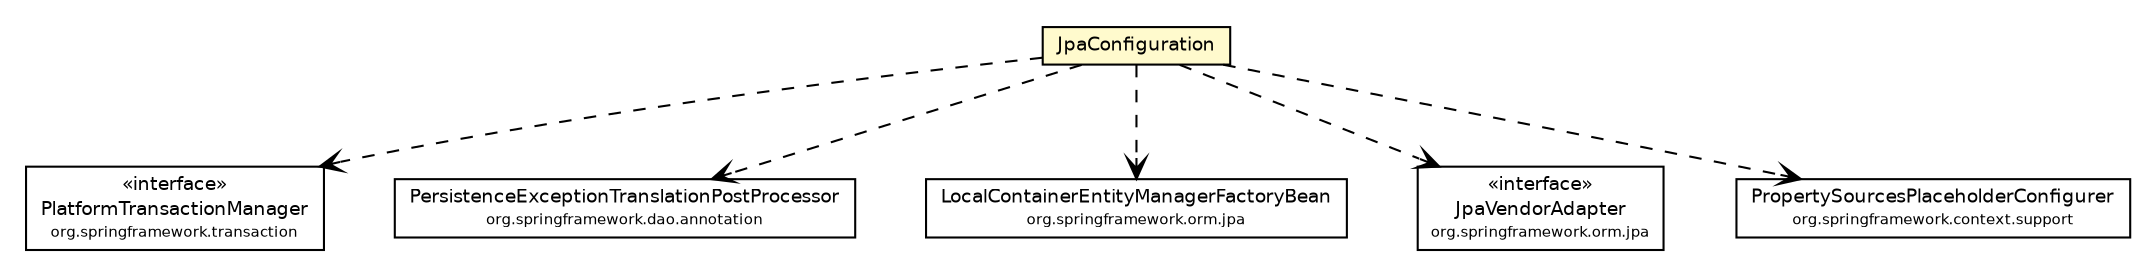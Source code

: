 #!/usr/local/bin/dot
#
# Class diagram 
# Generated by UMLGraph version R5_6-24-gf6e263 (http://www.umlgraph.org/)
#

digraph G {
	edge [fontname="Helvetica",fontsize=10,labelfontname="Helvetica",labelfontsize=10];
	node [fontname="Helvetica",fontsize=10,shape=plaintext];
	nodesep=0.25;
	ranksep=0.5;
	// net.ljcomputing.sr.config.JpaConfiguration
	c2126 [label=<<table title="net.ljcomputing.sr.config.JpaConfiguration" border="0" cellborder="1" cellspacing="0" cellpadding="2" port="p" bgcolor="lemonChiffon" href="./JpaConfiguration.html">
		<tr><td><table border="0" cellspacing="0" cellpadding="1">
<tr><td align="center" balign="center"> JpaConfiguration </td></tr>
		</table></td></tr>
		</table>>, URL="./JpaConfiguration.html", fontname="Helvetica", fontcolor="black", fontsize=9.0];
	// net.ljcomputing.sr.config.JpaConfiguration DEPEND org.springframework.transaction.PlatformTransactionManager
	c2126:p -> c2131:p [taillabel="", label="", headlabel="", fontname="Helvetica", fontcolor="black", fontsize=10.0, color="black", arrowhead=open, style=dashed];
	// net.ljcomputing.sr.config.JpaConfiguration DEPEND org.springframework.dao.annotation.PersistenceExceptionTranslationPostProcessor
	c2126:p -> c2135:p [taillabel="", label="", headlabel="", fontname="Helvetica", fontcolor="black", fontsize=10.0, color="black", arrowhead=open, style=dashed];
	// net.ljcomputing.sr.config.JpaConfiguration DEPEND org.springframework.orm.jpa.LocalContainerEntityManagerFactoryBean
	c2126:p -> c2147:p [taillabel="", label="", headlabel="", fontname="Helvetica", fontcolor="black", fontsize=10.0, color="black", arrowhead=open, style=dashed];
	// net.ljcomputing.sr.config.JpaConfiguration DEPEND org.springframework.orm.jpa.JpaVendorAdapter
	c2126:p -> c2149:p [taillabel="", label="", headlabel="", fontname="Helvetica", fontcolor="black", fontsize=10.0, color="black", arrowhead=open, style=dashed];
	// net.ljcomputing.sr.config.JpaConfiguration DEPEND org.springframework.context.support.PropertySourcesPlaceholderConfigurer
	c2126:p -> c2157:p [taillabel="", label="", headlabel="", fontname="Helvetica", fontcolor="black", fontsize=10.0, color="black", arrowhead=open, style=dashed];
	// org.springframework.orm.jpa.JpaVendorAdapter
	c2149 [label=<<table title="org.springframework.orm.jpa.JpaVendorAdapter" border="0" cellborder="1" cellspacing="0" cellpadding="2" port="p">
		<tr><td><table border="0" cellspacing="0" cellpadding="1">
<tr><td align="center" balign="center"> &#171;interface&#187; </td></tr>
<tr><td align="center" balign="center"> JpaVendorAdapter </td></tr>
<tr><td align="center" balign="center"><font point-size="7.0"> org.springframework.orm.jpa </font></td></tr>
		</table></td></tr>
		</table>>, URL="null", fontname="Helvetica", fontcolor="black", fontsize=9.0];
	// org.springframework.transaction.PlatformTransactionManager
	c2131 [label=<<table title="org.springframework.transaction.PlatformTransactionManager" border="0" cellborder="1" cellspacing="0" cellpadding="2" port="p">
		<tr><td><table border="0" cellspacing="0" cellpadding="1">
<tr><td align="center" balign="center"> &#171;interface&#187; </td></tr>
<tr><td align="center" balign="center"> PlatformTransactionManager </td></tr>
<tr><td align="center" balign="center"><font point-size="7.0"> org.springframework.transaction </font></td></tr>
		</table></td></tr>
		</table>>, URL="null", fontname="Helvetica", fontcolor="black", fontsize=9.0];
	// org.springframework.dao.annotation.PersistenceExceptionTranslationPostProcessor
	c2135 [label=<<table title="org.springframework.dao.annotation.PersistenceExceptionTranslationPostProcessor" border="0" cellborder="1" cellspacing="0" cellpadding="2" port="p">
		<tr><td><table border="0" cellspacing="0" cellpadding="1">
<tr><td align="center" balign="center"> PersistenceExceptionTranslationPostProcessor </td></tr>
<tr><td align="center" balign="center"><font point-size="7.0"> org.springframework.dao.annotation </font></td></tr>
		</table></td></tr>
		</table>>, URL="null", fontname="Helvetica", fontcolor="black", fontsize=9.0];
	// org.springframework.context.support.PropertySourcesPlaceholderConfigurer
	c2157 [label=<<table title="org.springframework.context.support.PropertySourcesPlaceholderConfigurer" border="0" cellborder="1" cellspacing="0" cellpadding="2" port="p">
		<tr><td><table border="0" cellspacing="0" cellpadding="1">
<tr><td align="center" balign="center"> PropertySourcesPlaceholderConfigurer </td></tr>
<tr><td align="center" balign="center"><font point-size="7.0"> org.springframework.context.support </font></td></tr>
		</table></td></tr>
		</table>>, URL="null", fontname="Helvetica", fontcolor="black", fontsize=9.0];
	// org.springframework.orm.jpa.LocalContainerEntityManagerFactoryBean
	c2147 [label=<<table title="org.springframework.orm.jpa.LocalContainerEntityManagerFactoryBean" border="0" cellborder="1" cellspacing="0" cellpadding="2" port="p">
		<tr><td><table border="0" cellspacing="0" cellpadding="1">
<tr><td align="center" balign="center"> LocalContainerEntityManagerFactoryBean </td></tr>
<tr><td align="center" balign="center"><font point-size="7.0"> org.springframework.orm.jpa </font></td></tr>
		</table></td></tr>
		</table>>, URL="null", fontname="Helvetica", fontcolor="black", fontsize=9.0];
}

